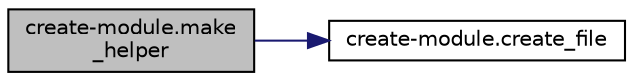 digraph "create-module.make_helper"
{
 // LATEX_PDF_SIZE
  edge [fontname="Helvetica",fontsize="10",labelfontname="Helvetica",labelfontsize="10"];
  node [fontname="Helvetica",fontsize="10",shape=record];
  rankdir="LR";
  Node1 [label="create-module.make\l_helper",height=0.2,width=0.4,color="black", fillcolor="grey75", style="filled", fontcolor="black",tooltip=" "];
  Node1 -> Node2 [color="midnightblue",fontsize="10",style="solid",fontname="Helvetica"];
  Node2 [label="create-module.create_file",height=0.2,width=0.4,color="black", fillcolor="white", style="filled",URL="$namespacecreate-module.html#a6d0dc5dad529e8b51edb86e7156191f8",tooltip=" "];
}
